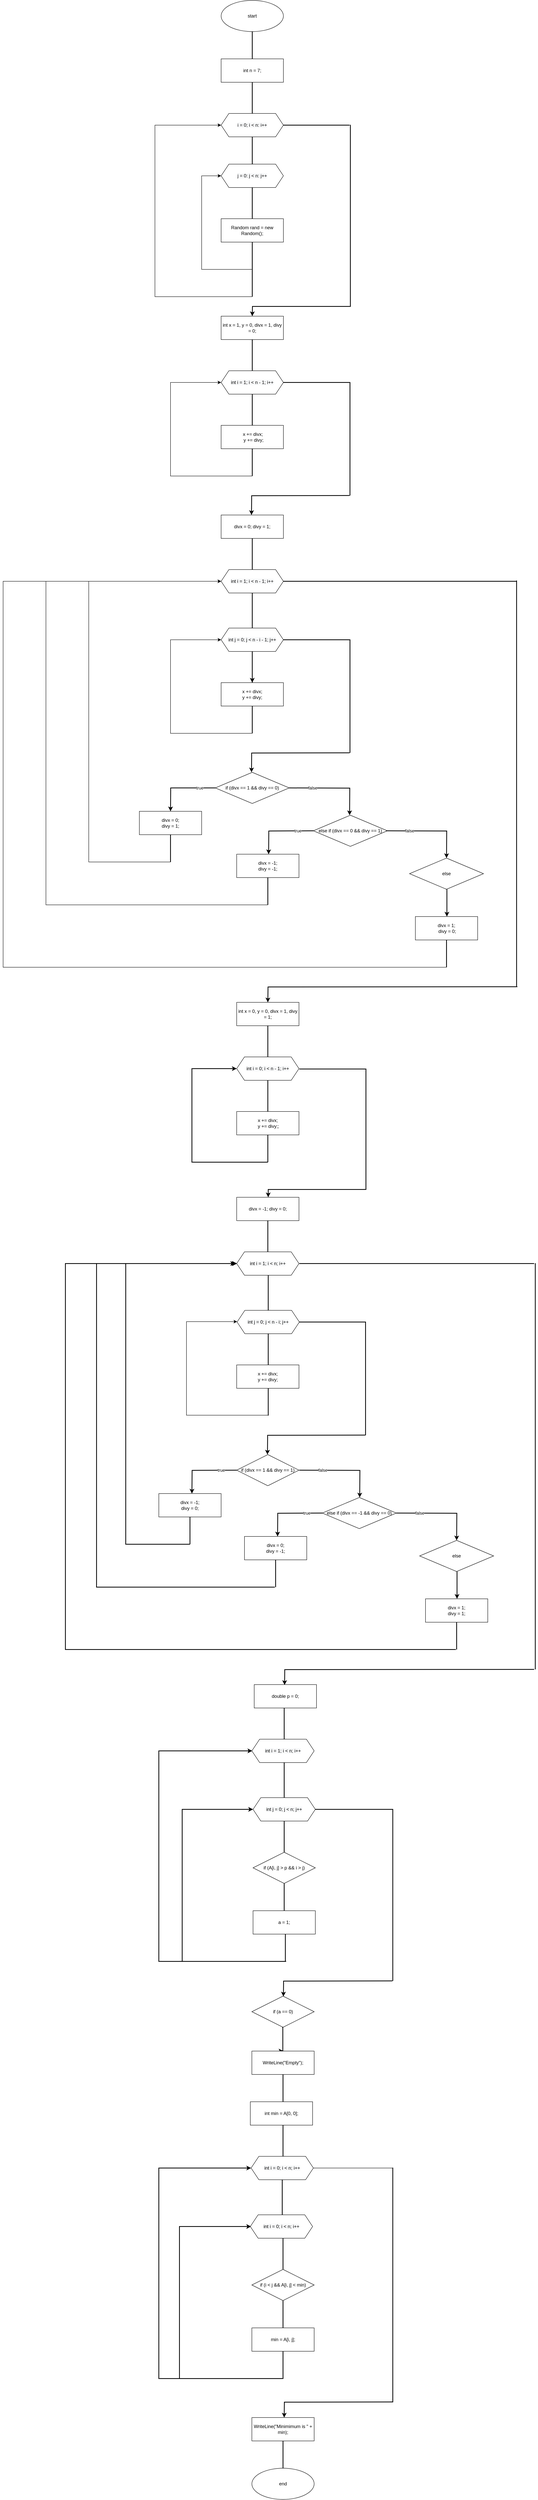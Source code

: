 <mxfile version="15.4.0" type="device"><diagram id="RG2q21aGSWU7U_AD3eBr" name="Page-1"><mxGraphModel dx="3565" dy="2015" grid="1" gridSize="10" guides="1" tooltips="1" connect="1" arrows="1" fold="1" page="1" pageScale="1" pageWidth="850" pageHeight="1100" math="0" shadow="0"><root><mxCell id="0"/><mxCell id="1" parent="0"/><mxCell id="XWil8Eeyhzgi2lMHAe_7-1" value="start" style="ellipse;whiteSpace=wrap;html=1;" vertex="1" parent="1"><mxGeometry x="320" y="40" width="160" height="80" as="geometry"/></mxCell><mxCell id="XWil8Eeyhzgi2lMHAe_7-11" value="" style="line;strokeWidth=2;direction=south;html=1;" vertex="1" parent="1"><mxGeometry x="395" y="120" width="10" height="70" as="geometry"/></mxCell><mxCell id="XWil8Eeyhzgi2lMHAe_7-12" value="" style="line;strokeWidth=2;direction=south;html=1;" vertex="1" parent="1"><mxGeometry x="395" y="250" width="10" height="80" as="geometry"/></mxCell><mxCell id="XWil8Eeyhzgi2lMHAe_7-14" value="int n = 7;" style="rounded=0;whiteSpace=wrap;html=1;" vertex="1" parent="1"><mxGeometry x="320" y="190" width="160" height="60" as="geometry"/></mxCell><mxCell id="XWil8Eeyhzgi2lMHAe_7-15" value="" style="line;strokeWidth=2;direction=south;html=1;" vertex="1" parent="1"><mxGeometry x="395" y="380" width="10" height="80" as="geometry"/></mxCell><mxCell id="XWil8Eeyhzgi2lMHAe_7-20" value="" style="line;strokeWidth=2;direction=south;html=1;" vertex="1" parent="1"><mxGeometry x="395" y="520" width="10" height="80" as="geometry"/></mxCell><mxCell id="XWil8Eeyhzgi2lMHAe_7-21" value="Random rand = new Random();" style="rounded=0;whiteSpace=wrap;html=1;" vertex="1" parent="1"><mxGeometry x="320" y="600" width="160" height="60" as="geometry"/></mxCell><mxCell id="XWil8Eeyhzgi2lMHAe_7-23" value="" style="line;strokeWidth=2;direction=south;html=1;" vertex="1" parent="1"><mxGeometry x="395" y="660" width="10" height="70" as="geometry"/></mxCell><mxCell id="XWil8Eeyhzgi2lMHAe_7-25" value="" style="edgeStyle=elbowEdgeStyle;elbow=horizontal;endArrow=classic;html=1;rounded=0;entryX=0;entryY=0.5;entryDx=0;entryDy=0;" edge="1" parent="1"><mxGeometry width="50" height="50" relative="1" as="geometry"><mxPoint x="400" y="730" as="sourcePoint"/><mxPoint x="320.0" y="490" as="targetPoint"/><Array as="points"><mxPoint x="270" y="710"/></Array></mxGeometry></mxCell><mxCell id="XWil8Eeyhzgi2lMHAe_7-26" value="" style="edgeStyle=elbowEdgeStyle;elbow=horizontal;endArrow=classic;html=1;rounded=0;" edge="1" parent="1"><mxGeometry width="50" height="50" relative="1" as="geometry"><mxPoint x="400" y="800" as="sourcePoint"/><mxPoint x="320.0" y="360" as="targetPoint"/><Array as="points"><mxPoint x="150" y="690"/></Array></mxGeometry></mxCell><mxCell id="XWil8Eeyhzgi2lMHAe_7-27" value="" style="line;strokeWidth=2;direction=south;html=1;" vertex="1" parent="1"><mxGeometry x="395" y="730" width="10" height="70" as="geometry"/></mxCell><mxCell id="XWil8Eeyhzgi2lMHAe_7-29" value="" style="line;strokeWidth=2;direction=west;html=1;" vertex="1" parent="1"><mxGeometry x="480" y="355" width="170" height="10" as="geometry"/></mxCell><mxCell id="XWil8Eeyhzgi2lMHAe_7-35" value="" style="line;strokeWidth=2;direction=south;html=1;" vertex="1" parent="1"><mxGeometry x="647" y="359" width="10" height="441" as="geometry"/></mxCell><mxCell id="XWil8Eeyhzgi2lMHAe_7-37" value="" style="endArrow=classic;html=1;rounded=0;edgeStyle=orthogonalEdgeStyle;exitX=1;exitY=0.5;exitDx=0;exitDy=0;exitPerimeter=0;strokeWidth=2;" edge="1" parent="1" source="XWil8Eeyhzgi2lMHAe_7-35"><mxGeometry width="50" height="50" relative="1" as="geometry"><mxPoint x="560" y="800" as="sourcePoint"/><mxPoint x="400" y="850" as="targetPoint"/></mxGeometry></mxCell><mxCell id="XWil8Eeyhzgi2lMHAe_7-38" value="int x = 1, y = 0, divx = 1, divy = 0;" style="rounded=0;whiteSpace=wrap;html=1;" vertex="1" parent="1"><mxGeometry x="320" y="850" width="160" height="60" as="geometry"/></mxCell><mxCell id="XWil8Eeyhzgi2lMHAe_7-39" value="" style="line;strokeWidth=2;direction=south;html=1;" vertex="1" parent="1"><mxGeometry x="395" y="910" width="10" height="80" as="geometry"/></mxCell><mxCell id="XWil8Eeyhzgi2lMHAe_7-41" value="" style="line;strokeWidth=2;direction=south;html=1;" vertex="1" parent="1"><mxGeometry x="395" y="1050" width="10" height="80" as="geometry"/></mxCell><mxCell id="XWil8Eeyhzgi2lMHAe_7-42" value="&lt;div&gt;&lt;span&gt;&amp;nbsp;x += divx;&lt;/span&gt;&lt;br&gt;&lt;/div&gt;&lt;div&gt;&amp;nbsp; y += divy;&lt;/div&gt;" style="rounded=0;whiteSpace=wrap;html=1;" vertex="1" parent="1"><mxGeometry x="320" y="1130" width="160" height="60" as="geometry"/></mxCell><mxCell id="XWil8Eeyhzgi2lMHAe_7-43" value="" style="edgeStyle=elbowEdgeStyle;elbow=horizontal;endArrow=classic;html=1;rounded=0;entryX=0;entryY=0.5;entryDx=0;entryDy=0;exitX=1;exitY=0.5;exitDx=0;exitDy=0;exitPerimeter=0;" edge="1" parent="1" source="XWil8Eeyhzgi2lMHAe_7-57"><mxGeometry width="50" height="50" relative="1" as="geometry"><mxPoint x="320" y="1160" as="sourcePoint"/><mxPoint x="320.0" y="1020" as="targetPoint"/><Array as="points"><mxPoint x="190" y="1140"/></Array></mxGeometry></mxCell><mxCell id="XWil8Eeyhzgi2lMHAe_7-46" value="" style="line;strokeWidth=2;direction=west;html=1;" vertex="1" parent="1"><mxGeometry x="480" y="1015" width="170" height="10" as="geometry"/></mxCell><mxCell id="XWil8Eeyhzgi2lMHAe_7-47" value="" style="line;strokeWidth=2;direction=south;html=1;" vertex="1" parent="1"><mxGeometry x="646" y="1019" width="10" height="291" as="geometry"/></mxCell><mxCell id="XWil8Eeyhzgi2lMHAe_7-48" value="" style="endArrow=classic;html=1;rounded=0;edgeStyle=orthogonalEdgeStyle;exitX=1;exitY=0.5;exitDx=0;exitDy=0;exitPerimeter=0;strokeWidth=2;" edge="1" parent="1"><mxGeometry width="50" height="50" relative="1" as="geometry"><mxPoint x="650" y="1310" as="sourcePoint"/><mxPoint x="398" y="1360" as="targetPoint"/></mxGeometry></mxCell><mxCell id="XWil8Eeyhzgi2lMHAe_7-49" value="divx = 0; divy = 1;" style="rounded=0;whiteSpace=wrap;html=1;" vertex="1" parent="1"><mxGeometry x="320" y="1360" width="160" height="60" as="geometry"/></mxCell><mxCell id="XWil8Eeyhzgi2lMHAe_7-50" value="" style="line;strokeWidth=2;direction=south;html=1;" vertex="1" parent="1"><mxGeometry x="395" y="1420" width="10" height="80" as="geometry"/></mxCell><mxCell id="XWil8Eeyhzgi2lMHAe_7-52" value="" style="line;strokeWidth=2;direction=south;html=1;" vertex="1" parent="1"><mxGeometry x="395" y="1560" width="10" height="90" as="geometry"/></mxCell><mxCell id="XWil8Eeyhzgi2lMHAe_7-236" value="" style="edgeStyle=orthogonalEdgeStyle;rounded=0;orthogonalLoop=1;jettySize=auto;html=1;strokeWidth=2;" edge="1" parent="1" source="XWil8Eeyhzgi2lMHAe_7-55" target="XWil8Eeyhzgi2lMHAe_7-56"><mxGeometry relative="1" as="geometry"/></mxCell><mxCell id="XWil8Eeyhzgi2lMHAe_7-55" value="" style="line;strokeWidth=2;direction=south;html=1;" vertex="1" parent="1"><mxGeometry x="395" y="1710" width="10" height="80" as="geometry"/></mxCell><mxCell id="XWil8Eeyhzgi2lMHAe_7-56" value="&lt;div&gt;x += divx;&lt;/div&gt;&lt;div&gt;y += divy;&lt;/div&gt;" style="rounded=0;whiteSpace=wrap;html=1;" vertex="1" parent="1"><mxGeometry x="320" y="1790" width="160" height="60" as="geometry"/></mxCell><mxCell id="XWil8Eeyhzgi2lMHAe_7-57" value="" style="line;strokeWidth=2;direction=south;html=1;" vertex="1" parent="1"><mxGeometry x="395" y="1190" width="10" height="70" as="geometry"/></mxCell><mxCell id="XWil8Eeyhzgi2lMHAe_7-58" value="" style="line;strokeWidth=2;direction=south;html=1;" vertex="1" parent="1"><mxGeometry x="395" y="1850" width="10" height="70" as="geometry"/></mxCell><mxCell id="XWil8Eeyhzgi2lMHAe_7-59" value="" style="edgeStyle=elbowEdgeStyle;elbow=horizontal;endArrow=classic;html=1;rounded=0;entryX=0;entryY=0.5;entryDx=0;entryDy=0;exitX=1;exitY=0.5;exitDx=0;exitDy=0;exitPerimeter=0;" edge="1" parent="1"><mxGeometry width="50" height="50" relative="1" as="geometry"><mxPoint x="400.0" y="1920" as="sourcePoint"/><mxPoint x="320.0" y="1680" as="targetPoint"/><Array as="points"><mxPoint x="190" y="1800"/></Array></mxGeometry></mxCell><mxCell id="XWil8Eeyhzgi2lMHAe_7-60" value="" style="line;strokeWidth=2;direction=west;html=1;" vertex="1" parent="1"><mxGeometry x="480" y="1675" width="170" height="10" as="geometry"/></mxCell><mxCell id="XWil8Eeyhzgi2lMHAe_7-61" value="" style="line;strokeWidth=2;direction=south;html=1;" vertex="1" parent="1"><mxGeometry x="646" y="1679" width="10" height="291" as="geometry"/></mxCell><mxCell id="XWil8Eeyhzgi2lMHAe_7-62" value="" style="endArrow=classic;html=1;rounded=0;edgeStyle=orthogonalEdgeStyle;exitX=1;exitY=0.5;exitDx=0;exitDy=0;exitPerimeter=0;strokeWidth=2;" edge="1" parent="1"><mxGeometry width="50" height="50" relative="1" as="geometry"><mxPoint x="650" y="1970" as="sourcePoint"/><mxPoint x="398" y="2020" as="targetPoint"/></mxGeometry></mxCell><mxCell id="XWil8Eeyhzgi2lMHAe_7-63" value="if (divx == 1 &amp;amp;&amp;amp; divy == 0)" style="rhombus;whiteSpace=wrap;html=1;" vertex="1" parent="1"><mxGeometry x="305" y="2020" width="190" height="80" as="geometry"/></mxCell><mxCell id="XWil8Eeyhzgi2lMHAe_7-64" value="" style="endArrow=classic;html=1;rounded=0;strokeWidth=2;edgeStyle=orthogonalEdgeStyle;exitX=0;exitY=0.5;exitDx=0;exitDy=0;" edge="1" parent="1" source="XWil8Eeyhzgi2lMHAe_7-63"><mxGeometry width="50" height="50" relative="1" as="geometry"><mxPoint x="180" y="2070" as="sourcePoint"/><mxPoint x="190" y="2120" as="targetPoint"/></mxGeometry></mxCell><mxCell id="XWil8Eeyhzgi2lMHAe_7-67" value="true" style="edgeLabel;html=1;align=center;verticalAlign=middle;resizable=0;points=[];" vertex="1" connectable="0" parent="XWil8Eeyhzgi2lMHAe_7-64"><mxGeometry x="-0.54" relative="1" as="geometry"><mxPoint as="offset"/></mxGeometry></mxCell><mxCell id="XWil8Eeyhzgi2lMHAe_7-65" value="" style="endArrow=classic;html=1;rounded=0;strokeWidth=2;edgeStyle=orthogonalEdgeStyle;exitX=0;exitY=0.5;exitDx=0;exitDy=0;" edge="1" parent="1"><mxGeometry width="50" height="50" relative="1" as="geometry"><mxPoint x="495.0" y="2060" as="sourcePoint"/><mxPoint x="650" y="2130" as="targetPoint"/></mxGeometry></mxCell><mxCell id="XWil8Eeyhzgi2lMHAe_7-68" value="false" style="edgeLabel;html=1;align=center;verticalAlign=middle;resizable=0;points=[];" vertex="1" connectable="0" parent="XWil8Eeyhzgi2lMHAe_7-65"><mxGeometry x="-0.469" relative="1" as="geometry"><mxPoint as="offset"/></mxGeometry></mxCell><mxCell id="XWil8Eeyhzgi2lMHAe_7-66" value="&lt;div&gt;divx = 0;&lt;/div&gt;&lt;div&gt;divy = 1;&lt;/div&gt;" style="rounded=0;whiteSpace=wrap;html=1;" vertex="1" parent="1"><mxGeometry x="110" y="2120" width="160" height="60" as="geometry"/></mxCell><mxCell id="XWil8Eeyhzgi2lMHAe_7-69" value="else if (divx == 0 &amp;amp;&amp;amp; divy == 1)" style="rhombus;whiteSpace=wrap;html=1;" vertex="1" parent="1"><mxGeometry x="557" y="2130" width="190" height="80" as="geometry"/></mxCell><mxCell id="XWil8Eeyhzgi2lMHAe_7-70" value="" style="endArrow=classic;html=1;rounded=0;strokeWidth=2;edgeStyle=orthogonalEdgeStyle;exitX=0;exitY=0.5;exitDx=0;exitDy=0;" edge="1" parent="1"><mxGeometry width="50" height="50" relative="1" as="geometry"><mxPoint x="557.0" y="2170" as="sourcePoint"/><mxPoint x="442.0" y="2230" as="targetPoint"/></mxGeometry></mxCell><mxCell id="XWil8Eeyhzgi2lMHAe_7-71" value="true" style="edgeLabel;html=1;align=center;verticalAlign=middle;resizable=0;points=[];" vertex="1" connectable="0" parent="XWil8Eeyhzgi2lMHAe_7-70"><mxGeometry x="-0.54" relative="1" as="geometry"><mxPoint as="offset"/></mxGeometry></mxCell><mxCell id="XWil8Eeyhzgi2lMHAe_7-72" value="&lt;div&gt;divx = -1;&lt;/div&gt;&lt;div&gt;divy = -1;&lt;/div&gt;" style="rounded=0;whiteSpace=wrap;html=1;" vertex="1" parent="1"><mxGeometry x="360" y="2230" width="160" height="60" as="geometry"/></mxCell><mxCell id="XWil8Eeyhzgi2lMHAe_7-73" value="" style="endArrow=classic;html=1;rounded=0;strokeWidth=2;edgeStyle=orthogonalEdgeStyle;exitX=0;exitY=0.5;exitDx=0;exitDy=0;" edge="1" parent="1"><mxGeometry width="50" height="50" relative="1" as="geometry"><mxPoint x="744.0" y="2170" as="sourcePoint"/><mxPoint x="899" y="2240" as="targetPoint"/></mxGeometry></mxCell><mxCell id="XWil8Eeyhzgi2lMHAe_7-74" value="false" style="edgeLabel;html=1;align=center;verticalAlign=middle;resizable=0;points=[];" vertex="1" connectable="0" parent="XWil8Eeyhzgi2lMHAe_7-73"><mxGeometry x="-0.469" relative="1" as="geometry"><mxPoint as="offset"/></mxGeometry></mxCell><mxCell id="XWil8Eeyhzgi2lMHAe_7-75" value="else" style="rhombus;whiteSpace=wrap;html=1;" vertex="1" parent="1"><mxGeometry x="804" y="2240" width="190" height="80" as="geometry"/></mxCell><mxCell id="XWil8Eeyhzgi2lMHAe_7-79" value="" style="endArrow=classic;html=1;rounded=0;strokeWidth=2;edgeStyle=orthogonalEdgeStyle;" edge="1" parent="1"><mxGeometry width="50" height="50" relative="1" as="geometry"><mxPoint x="900" y="2320" as="sourcePoint"/><mxPoint x="900" y="2390" as="targetPoint"/></mxGeometry></mxCell><mxCell id="XWil8Eeyhzgi2lMHAe_7-82" value="&lt;div&gt;divx = 1;&lt;/div&gt;&lt;div&gt;&amp;nbsp;divy = 0;&lt;/div&gt;" style="rounded=0;whiteSpace=wrap;html=1;" vertex="1" parent="1"><mxGeometry x="819" y="2390" width="160" height="60" as="geometry"/></mxCell><mxCell id="XWil8Eeyhzgi2lMHAe_7-84" value="" style="line;strokeWidth=2;direction=south;html=1;" vertex="1" parent="1"><mxGeometry x="894" y="2450" width="10" height="70" as="geometry"/></mxCell><mxCell id="XWil8Eeyhzgi2lMHAe_7-85" value="" style="line;strokeWidth=2;direction=south;html=1;" vertex="1" parent="1"><mxGeometry x="435" y="2290" width="10" height="70" as="geometry"/></mxCell><mxCell id="XWil8Eeyhzgi2lMHAe_7-86" value="" style="line;strokeWidth=2;direction=south;html=1;" vertex="1" parent="1"><mxGeometry x="185" y="2180" width="10" height="70" as="geometry"/></mxCell><mxCell id="XWil8Eeyhzgi2lMHAe_7-87" value="" style="edgeStyle=elbowEdgeStyle;elbow=horizontal;endArrow=classic;html=1;rounded=0;entryX=0;entryY=0.5;entryDx=0;entryDy=0;exitX=1;exitY=0.5;exitDx=0;exitDy=0;exitPerimeter=0;" edge="1" parent="1"><mxGeometry width="50" height="50" relative="1" as="geometry"><mxPoint x="190.0" y="2250" as="sourcePoint"/><mxPoint x="320.0" y="1530.0" as="targetPoint"/><Array as="points"><mxPoint x="-20" y="2130"/></Array></mxGeometry></mxCell><mxCell id="XWil8Eeyhzgi2lMHAe_7-88" value="" style="edgeStyle=elbowEdgeStyle;elbow=horizontal;endArrow=classic;html=1;rounded=0;exitX=1;exitY=0.5;exitDx=0;exitDy=0;exitPerimeter=0;" edge="1" parent="1"><mxGeometry width="50" height="50" relative="1" as="geometry"><mxPoint x="440" y="2360" as="sourcePoint"/><mxPoint x="320" y="1530" as="targetPoint"/><Array as="points"><mxPoint x="-130" y="2070"/></Array></mxGeometry></mxCell><mxCell id="XWil8Eeyhzgi2lMHAe_7-89" value="" style="edgeStyle=elbowEdgeStyle;elbow=horizontal;endArrow=classic;html=1;rounded=0;exitX=1;exitY=0.5;exitDx=0;exitDy=0;exitPerimeter=0;entryX=0;entryY=0.5;entryDx=0;entryDy=0;" edge="1" parent="1"><mxGeometry width="50" height="50" relative="1" as="geometry"><mxPoint x="899" y="2520" as="sourcePoint"/><mxPoint x="320.0" y="1530.0" as="targetPoint"/><Array as="points"><mxPoint x="-240" y="2130"/></Array></mxGeometry></mxCell><mxCell id="XWil8Eeyhzgi2lMHAe_7-90" value="" style="line;strokeWidth=2;direction=west;html=1;" vertex="1" parent="1"><mxGeometry x="477" y="1525" width="603" height="10" as="geometry"/></mxCell><mxCell id="XWil8Eeyhzgi2lMHAe_7-91" value="" style="line;strokeWidth=2;direction=south;html=1;" vertex="1" parent="1"><mxGeometry x="1074" y="1528" width="10" height="1042" as="geometry"/></mxCell><mxCell id="XWil8Eeyhzgi2lMHAe_7-92" value="" style="endArrow=classic;html=1;rounded=0;edgeStyle=orthogonalEdgeStyle;exitX=1;exitY=0.5;exitDx=0;exitDy=0;exitPerimeter=0;strokeWidth=2;" edge="1" parent="1"><mxGeometry width="50" height="50" relative="1" as="geometry"><mxPoint x="1081" y="2570" as="sourcePoint"/><mxPoint x="440" y="2610" as="targetPoint"/></mxGeometry></mxCell><mxCell id="XWil8Eeyhzgi2lMHAe_7-93" value="int x = 0, y = 0, divx = 1, divy = 1;" style="rounded=0;whiteSpace=wrap;html=1;" vertex="1" parent="1"><mxGeometry x="360" y="2610" width="160" height="60" as="geometry"/></mxCell><mxCell id="XWil8Eeyhzgi2lMHAe_7-130" value="" style="line;strokeWidth=2;direction=south;html=1;" vertex="1" parent="1"><mxGeometry x="435" y="2670" width="10" height="80" as="geometry"/></mxCell><mxCell id="XWil8Eeyhzgi2lMHAe_7-132" value="" style="line;strokeWidth=2;direction=south;html=1;" vertex="1" parent="1"><mxGeometry x="435" y="2810" width="10" height="80" as="geometry"/></mxCell><mxCell id="XWil8Eeyhzgi2lMHAe_7-133" value="&lt;div&gt;x += divx;&lt;/div&gt;&lt;span&gt;&amp;nbsp;y += divy;&lt;/span&gt;;" style="rounded=0;whiteSpace=wrap;html=1;" vertex="1" parent="1"><mxGeometry x="360" y="2890" width="160" height="60" as="geometry"/></mxCell><mxCell id="XWil8Eeyhzgi2lMHAe_7-134" value="" style="line;strokeWidth=2;direction=south;html=1;" vertex="1" parent="1"><mxGeometry x="435" y="2950" width="10" height="70" as="geometry"/></mxCell><mxCell id="XWil8Eeyhzgi2lMHAe_7-136" value="" style="edgeStyle=elbowEdgeStyle;elbow=horizontal;endArrow=classic;html=1;rounded=0;strokeWidth=2;entryX=0;entryY=0.5;entryDx=0;entryDy=0;" edge="1" parent="1"><mxGeometry width="50" height="50" relative="1" as="geometry"><mxPoint x="440" y="3020" as="sourcePoint"/><mxPoint x="360.0" y="2780" as="targetPoint"/><Array as="points"><mxPoint x="245" y="2910"/></Array></mxGeometry></mxCell><mxCell id="XWil8Eeyhzgi2lMHAe_7-138" value="" style="line;strokeWidth=2;direction=west;html=1;" vertex="1" parent="1"><mxGeometry x="521" y="2776" width="170" height="10" as="geometry"/></mxCell><mxCell id="XWil8Eeyhzgi2lMHAe_7-139" value="" style="line;strokeWidth=2;direction=south;html=1;" vertex="1" parent="1"><mxGeometry x="687" y="2780" width="10" height="291" as="geometry"/></mxCell><mxCell id="XWil8Eeyhzgi2lMHAe_7-140" value="" style="edgeStyle=elbowEdgeStyle;elbow=vertical;endArrow=classic;html=1;rounded=0;strokeWidth=2;" edge="1" parent="1"><mxGeometry width="50" height="50" relative="1" as="geometry"><mxPoint x="692" y="3070" as="sourcePoint"/><mxPoint x="441" y="3110" as="targetPoint"/></mxGeometry></mxCell><mxCell id="XWil8Eeyhzgi2lMHAe_7-141" value="divx = -1; divy = 0;&lt;div&gt;&lt;/div&gt;" style="rounded=0;whiteSpace=wrap;html=1;" vertex="1" parent="1"><mxGeometry x="360" y="3110" width="160" height="60" as="geometry"/></mxCell><mxCell id="XWil8Eeyhzgi2lMHAe_7-142" value="" style="line;strokeWidth=2;direction=south;html=1;" vertex="1" parent="1"><mxGeometry x="435" y="3170" width="10" height="80" as="geometry"/></mxCell><mxCell id="XWil8Eeyhzgi2lMHAe_7-144" value="" style="line;strokeWidth=2;direction=south;html=1;" vertex="1" parent="1"><mxGeometry x="436" y="3310" width="10" height="90" as="geometry"/></mxCell><mxCell id="XWil8Eeyhzgi2lMHAe_7-147" value="" style="line;strokeWidth=2;direction=south;html=1;" vertex="1" parent="1"><mxGeometry x="436" y="3460" width="10" height="80" as="geometry"/></mxCell><mxCell id="XWil8Eeyhzgi2lMHAe_7-148" value="&lt;div&gt;x += divx;&lt;/div&gt;&lt;div&gt;y += divy;&lt;/div&gt;&lt;div&gt;&lt;/div&gt;" style="rounded=0;whiteSpace=wrap;html=1;" vertex="1" parent="1"><mxGeometry x="360" y="3540" width="160" height="60" as="geometry"/></mxCell><mxCell id="XWil8Eeyhzgi2lMHAe_7-149" value="" style="line;strokeWidth=2;direction=south;html=1;" vertex="1" parent="1"><mxGeometry x="436" y="3600" width="10" height="70" as="geometry"/></mxCell><mxCell id="XWil8Eeyhzgi2lMHAe_7-150" value="" style="edgeStyle=elbowEdgeStyle;elbow=horizontal;endArrow=classic;html=1;rounded=0;entryX=0;entryY=0.5;entryDx=0;entryDy=0;exitX=1;exitY=0.5;exitDx=0;exitDy=0;exitPerimeter=0;" edge="1" parent="1"><mxGeometry width="50" height="50" relative="1" as="geometry"><mxPoint x="441.0" y="3669.0" as="sourcePoint"/><mxPoint x="361.0" y="3429.0" as="targetPoint"/><Array as="points"><mxPoint x="231" y="3549"/></Array></mxGeometry></mxCell><mxCell id="XWil8Eeyhzgi2lMHAe_7-151" value="" style="line;strokeWidth=2;direction=west;html=1;" vertex="1" parent="1"><mxGeometry x="520" y="3425" width="170" height="10" as="geometry"/></mxCell><mxCell id="XWil8Eeyhzgi2lMHAe_7-152" value="" style="line;strokeWidth=2;direction=south;html=1;" vertex="1" parent="1"><mxGeometry x="686" y="3429" width="10" height="291" as="geometry"/></mxCell><mxCell id="XWil8Eeyhzgi2lMHAe_7-153" value="" style="endArrow=classic;html=1;rounded=0;edgeStyle=orthogonalEdgeStyle;exitX=1;exitY=0.5;exitDx=0;exitDy=0;exitPerimeter=0;strokeWidth=2;" edge="1" parent="1"><mxGeometry width="50" height="50" relative="1" as="geometry"><mxPoint x="691.0" y="3720.0" as="sourcePoint"/><mxPoint x="439" y="3770.0" as="targetPoint"/></mxGeometry></mxCell><mxCell id="XWil8Eeyhzgi2lMHAe_7-154" value="if (divx == 1 &amp;amp;&amp;amp; divy == 1)" style="rhombus;whiteSpace=wrap;html=1;" vertex="1" parent="1"><mxGeometry x="360" y="3770" width="160" height="80" as="geometry"/></mxCell><mxCell id="XWil8Eeyhzgi2lMHAe_7-155" value="" style="endArrow=classic;html=1;rounded=0;strokeWidth=2;edgeStyle=orthogonalEdgeStyle;exitX=0;exitY=0.5;exitDx=0;exitDy=0;" edge="1" parent="1"><mxGeometry width="50" height="50" relative="1" as="geometry"><mxPoint x="360.0" y="3810.0" as="sourcePoint"/><mxPoint x="245" y="3870.0" as="targetPoint"/></mxGeometry></mxCell><mxCell id="XWil8Eeyhzgi2lMHAe_7-156" value="true" style="edgeLabel;html=1;align=center;verticalAlign=middle;resizable=0;points=[];" vertex="1" connectable="0" parent="XWil8Eeyhzgi2lMHAe_7-155"><mxGeometry x="-0.54" relative="1" as="geometry"><mxPoint as="offset"/></mxGeometry></mxCell><mxCell id="XWil8Eeyhzgi2lMHAe_7-157" value="&lt;div&gt;divx = -1;&lt;/div&gt;&lt;div&gt;&lt;span&gt;divy = 0;&lt;/span&gt;&lt;/div&gt;" style="rounded=0;whiteSpace=wrap;html=1;" vertex="1" parent="1"><mxGeometry x="160" y="3870" width="160" height="60" as="geometry"/></mxCell><mxCell id="XWil8Eeyhzgi2lMHAe_7-158" value="" style="endArrow=classic;html=1;rounded=0;strokeWidth=2;edgeStyle=orthogonalEdgeStyle;exitX=0;exitY=0.5;exitDx=0;exitDy=0;" edge="1" parent="1"><mxGeometry width="50" height="50" relative="1" as="geometry"><mxPoint x="521.0" y="3810.0" as="sourcePoint"/><mxPoint x="676.0" y="3880.0" as="targetPoint"/></mxGeometry></mxCell><mxCell id="XWil8Eeyhzgi2lMHAe_7-159" value="false" style="edgeLabel;html=1;align=center;verticalAlign=middle;resizable=0;points=[];" vertex="1" connectable="0" parent="XWil8Eeyhzgi2lMHAe_7-158"><mxGeometry x="-0.469" relative="1" as="geometry"><mxPoint as="offset"/></mxGeometry></mxCell><mxCell id="XWil8Eeyhzgi2lMHAe_7-162" value="else if (divx == -1 &amp;amp;&amp;amp; divy == 0)" style="rhombus;whiteSpace=wrap;html=1;" vertex="1" parent="1"><mxGeometry x="580" y="3880" width="190" height="80" as="geometry"/></mxCell><mxCell id="XWil8Eeyhzgi2lMHAe_7-164" value="" style="endArrow=classic;html=1;rounded=0;strokeWidth=2;edgeStyle=orthogonalEdgeStyle;exitX=0;exitY=0.5;exitDx=0;exitDy=0;" edge="1" parent="1"><mxGeometry width="50" height="50" relative="1" as="geometry"><mxPoint x="580.0" y="3920" as="sourcePoint"/><mxPoint x="465" y="3980" as="targetPoint"/></mxGeometry></mxCell><mxCell id="XWil8Eeyhzgi2lMHAe_7-165" value="true" style="edgeLabel;html=1;align=center;verticalAlign=middle;resizable=0;points=[];" vertex="1" connectable="0" parent="XWil8Eeyhzgi2lMHAe_7-164"><mxGeometry x="-0.54" relative="1" as="geometry"><mxPoint as="offset"/></mxGeometry></mxCell><mxCell id="XWil8Eeyhzgi2lMHAe_7-166" value="" style="endArrow=classic;html=1;rounded=0;strokeWidth=2;edgeStyle=orthogonalEdgeStyle;exitX=0;exitY=0.5;exitDx=0;exitDy=0;" edge="1" parent="1"><mxGeometry width="50" height="50" relative="1" as="geometry"><mxPoint x="770.0" y="3920" as="sourcePoint"/><mxPoint x="925.0" y="3990" as="targetPoint"/></mxGeometry></mxCell><mxCell id="XWil8Eeyhzgi2lMHAe_7-167" value="false" style="edgeLabel;html=1;align=center;verticalAlign=middle;resizable=0;points=[];" vertex="1" connectable="0" parent="XWil8Eeyhzgi2lMHAe_7-166"><mxGeometry x="-0.469" relative="1" as="geometry"><mxPoint as="offset"/></mxGeometry></mxCell><mxCell id="XWil8Eeyhzgi2lMHAe_7-168" value="&lt;div&gt;divx = 0;&lt;/div&gt;&lt;div&gt;divy = -1;&lt;/div&gt;" style="rounded=0;whiteSpace=wrap;html=1;" vertex="1" parent="1"><mxGeometry x="380" y="3980" width="160" height="60" as="geometry"/></mxCell><mxCell id="XWil8Eeyhzgi2lMHAe_7-169" value="else" style="rhombus;whiteSpace=wrap;html=1;" vertex="1" parent="1"><mxGeometry x="830" y="3990" width="190" height="80" as="geometry"/></mxCell><mxCell id="XWil8Eeyhzgi2lMHAe_7-173" value="" style="endArrow=classic;html=1;rounded=0;strokeWidth=2;edgeStyle=orthogonalEdgeStyle;" edge="1" parent="1"><mxGeometry width="50" height="50" relative="1" as="geometry"><mxPoint x="926.0" y="4070.0" as="sourcePoint"/><mxPoint x="926.0" y="4140" as="targetPoint"/><Array as="points"><mxPoint x="926" y="4130"/><mxPoint x="926" y="4130"/></Array></mxGeometry></mxCell><mxCell id="XWil8Eeyhzgi2lMHAe_7-174" value="&lt;div&gt;divx = 1;&lt;/div&gt;&lt;div&gt;&lt;span&gt;divy = 1;&lt;/span&gt;&lt;/div&gt;" style="rounded=0;whiteSpace=wrap;html=1;" vertex="1" parent="1"><mxGeometry x="845" y="4140" width="160" height="60" as="geometry"/></mxCell><mxCell id="XWil8Eeyhzgi2lMHAe_7-175" value="" style="line;strokeWidth=2;direction=south;html=1;" vertex="1" parent="1"><mxGeometry x="235" y="3930" width="10" height="70" as="geometry"/></mxCell><mxCell id="XWil8Eeyhzgi2lMHAe_7-176" value="" style="edgeStyle=elbowEdgeStyle;elbow=horizontal;endArrow=classic;html=1;rounded=0;strokeWidth=2;entryX=0;entryY=0.5;entryDx=0;entryDy=0;" edge="1" parent="1"><mxGeometry width="50" height="50" relative="1" as="geometry"><mxPoint x="240" y="4000" as="sourcePoint"/><mxPoint x="356" y="3280" as="targetPoint"/><Array as="points"><mxPoint x="75" y="3670"/></Array></mxGeometry></mxCell><mxCell id="XWil8Eeyhzgi2lMHAe_7-177" value="" style="line;strokeWidth=2;direction=south;html=1;" vertex="1" parent="1"><mxGeometry x="455" y="4040" width="10" height="70" as="geometry"/></mxCell><mxCell id="XWil8Eeyhzgi2lMHAe_7-178" value="" style="line;strokeWidth=2;direction=south;html=1;" vertex="1" parent="1"><mxGeometry x="920" y="4200" width="10" height="70" as="geometry"/></mxCell><mxCell id="XWil8Eeyhzgi2lMHAe_7-179" value="" style="edgeStyle=elbowEdgeStyle;elbow=horizontal;endArrow=classic;html=1;rounded=0;strokeWidth=2;" edge="1" parent="1"><mxGeometry width="50" height="50" relative="1" as="geometry"><mxPoint x="458" y="4110" as="sourcePoint"/><mxPoint x="360" y="3280" as="targetPoint"/><Array as="points"><mxPoint y="3770"/></Array></mxGeometry></mxCell><mxCell id="XWil8Eeyhzgi2lMHAe_7-180" value="" style="edgeStyle=elbowEdgeStyle;elbow=horizontal;endArrow=classic;html=1;rounded=0;strokeWidth=2;entryX=0;entryY=0.5;entryDx=0;entryDy=0;" edge="1" parent="1"><mxGeometry width="50" height="50" relative="1" as="geometry"><mxPoint x="923" y="4270" as="sourcePoint"/><mxPoint x="361" y="3280" as="targetPoint"/><Array as="points"><mxPoint x="-80" y="3880"/></Array></mxGeometry></mxCell><mxCell id="XWil8Eeyhzgi2lMHAe_7-181" value="" style="line;strokeWidth=2;direction=west;html=1;" vertex="1" parent="1"><mxGeometry x="521" y="3275" width="603" height="10" as="geometry"/></mxCell><mxCell id="XWil8Eeyhzgi2lMHAe_7-182" value="" style="line;strokeWidth=2;direction=south;html=1;" vertex="1" parent="1"><mxGeometry x="1122" y="3279" width="10" height="1042" as="geometry"/></mxCell><mxCell id="XWil8Eeyhzgi2lMHAe_7-183" value="" style="endArrow=classic;html=1;rounded=0;edgeStyle=orthogonalEdgeStyle;exitX=1;exitY=0.5;exitDx=0;exitDy=0;exitPerimeter=0;strokeWidth=2;" edge="1" parent="1"><mxGeometry width="50" height="50" relative="1" as="geometry"><mxPoint x="1124" y="4321" as="sourcePoint"/><mxPoint x="483" y="4361" as="targetPoint"/></mxGeometry></mxCell><mxCell id="XWil8Eeyhzgi2lMHAe_7-184" value="&lt;div&gt;double p = 0;&lt;br&gt;&lt;/div&gt;&lt;div&gt;&lt;/div&gt;" style="rounded=0;whiteSpace=wrap;html=1;" vertex="1" parent="1"><mxGeometry x="405" y="4360" width="160" height="60" as="geometry"/></mxCell><mxCell id="XWil8Eeyhzgi2lMHAe_7-185" value="" style="line;strokeWidth=2;direction=south;html=1;" vertex="1" parent="1"><mxGeometry x="477" y="4420" width="10" height="80" as="geometry"/></mxCell><mxCell id="XWil8Eeyhzgi2lMHAe_7-188" value="" style="line;strokeWidth=2;direction=south;html=1;" vertex="1" parent="1"><mxGeometry x="477" y="4560" width="10" height="90" as="geometry"/></mxCell><mxCell id="XWil8Eeyhzgi2lMHAe_7-190" value="" style="line;strokeWidth=2;direction=south;html=1;" vertex="1" parent="1"><mxGeometry x="477" y="4710" width="10" height="80" as="geometry"/></mxCell><mxCell id="XWil8Eeyhzgi2lMHAe_7-191" value="if (A[i, j] &amp;gt; p &amp;amp;&amp;amp; i &amp;gt; j)" style="rhombus;whiteSpace=wrap;html=1;" vertex="1" parent="1"><mxGeometry x="402" y="4790" width="160" height="80" as="geometry"/></mxCell><mxCell id="XWil8Eeyhzgi2lMHAe_7-192" value="" style="line;strokeWidth=2;direction=south;html=1;" vertex="1" parent="1"><mxGeometry x="477" y="4870" width="10" height="70" as="geometry"/></mxCell><mxCell id="XWil8Eeyhzgi2lMHAe_7-193" value="&lt;div&gt;a = 1;&lt;br&gt;&lt;/div&gt;&lt;div&gt;&lt;/div&gt;" style="rounded=0;whiteSpace=wrap;html=1;" vertex="1" parent="1"><mxGeometry x="402" y="4940" width="160" height="60" as="geometry"/></mxCell><mxCell id="XWil8Eeyhzgi2lMHAe_7-194" value="" style="line;strokeWidth=2;direction=south;html=1;" vertex="1" parent="1"><mxGeometry x="480" y="5000" width="10" height="70" as="geometry"/></mxCell><mxCell id="XWil8Eeyhzgi2lMHAe_7-195" value="" style="edgeStyle=elbowEdgeStyle;elbow=horizontal;endArrow=classic;html=1;rounded=0;strokeWidth=2;" edge="1" parent="1"><mxGeometry width="50" height="50" relative="1" as="geometry"><mxPoint x="487" y="5070" as="sourcePoint"/><mxPoint x="400" y="4530" as="targetPoint"/><Array as="points"><mxPoint x="160" y="4840"/><mxPoint x="280" y="4940"/></Array></mxGeometry></mxCell><mxCell id="XWil8Eeyhzgi2lMHAe_7-196" value="" style="edgeStyle=elbowEdgeStyle;elbow=horizontal;endArrow=classic;html=1;rounded=0;strokeWidth=2;" edge="1" parent="1"><mxGeometry width="50" height="50" relative="1" as="geometry"><mxPoint x="487" y="5070" as="sourcePoint"/><mxPoint x="402" y="4680" as="targetPoint"/><Array as="points"><mxPoint x="220" y="4950"/></Array></mxGeometry></mxCell><mxCell id="XWil8Eeyhzgi2lMHAe_7-198" value="" style="line;strokeWidth=2;html=1;" vertex="1" parent="1"><mxGeometry x="562" y="4675" width="198" height="10" as="geometry"/></mxCell><mxCell id="XWil8Eeyhzgi2lMHAe_7-199" value="" style="line;strokeWidth=2;direction=south;html=1;" vertex="1" parent="1"><mxGeometry x="756" y="4679" width="10" height="441" as="geometry"/></mxCell><mxCell id="XWil8Eeyhzgi2lMHAe_7-201" value="" style="endArrow=classic;html=1;rounded=0;strokeWidth=2;edgeStyle=orthogonalEdgeStyle;" edge="1" parent="1"><mxGeometry width="50" height="50" relative="1" as="geometry"><mxPoint x="760" y="5120" as="sourcePoint"/><mxPoint x="480" y="5160" as="targetPoint"/></mxGeometry></mxCell><mxCell id="XWil8Eeyhzgi2lMHAe_7-202" value="if (a == 0)" style="rhombus;whiteSpace=wrap;html=1;" vertex="1" parent="1"><mxGeometry x="399" y="5159" width="160" height="80" as="geometry"/></mxCell><mxCell id="XWil8Eeyhzgi2lMHAe_7-203" value="" style="edgeStyle=elbowEdgeStyle;elbow=horizontal;endArrow=classic;html=1;rounded=0;strokeWidth=2;" edge="1" parent="1"><mxGeometry width="50" height="50" relative="1" as="geometry"><mxPoint x="477" y="5239" as="sourcePoint"/><mxPoint x="480" y="5300" as="targetPoint"/></mxGeometry></mxCell><mxCell id="XWil8Eeyhzgi2lMHAe_7-204" value="&lt;div&gt;WriteLine(&quot;Empty&quot;);&lt;br&gt;&lt;/div&gt;&lt;div&gt;&lt;/div&gt;" style="rounded=0;whiteSpace=wrap;html=1;" vertex="1" parent="1"><mxGeometry x="399" y="5300" width="160" height="60" as="geometry"/></mxCell><mxCell id="XWil8Eeyhzgi2lMHAe_7-205" value="" style="line;strokeWidth=2;direction=south;html=1;" vertex="1" parent="1"><mxGeometry x="474" y="5360" width="10" height="70" as="geometry"/></mxCell><mxCell id="XWil8Eeyhzgi2lMHAe_7-208" value="&lt;div&gt;int min = A[0, 0];&lt;br&gt;&lt;/div&gt;&lt;div&gt;&lt;/div&gt;" style="rounded=0;whiteSpace=wrap;html=1;" vertex="1" parent="1"><mxGeometry x="395" y="5430" width="160" height="60" as="geometry"/></mxCell><mxCell id="XWil8Eeyhzgi2lMHAe_7-209" value="" style="line;strokeWidth=2;direction=south;html=1;" vertex="1" parent="1"><mxGeometry x="474" y="5490" width="10" height="80" as="geometry"/></mxCell><mxCell id="XWil8Eeyhzgi2lMHAe_7-211" value="" style="line;strokeWidth=2;direction=south;html=1;" vertex="1" parent="1"><mxGeometry x="472" y="5630" width="10" height="90" as="geometry"/></mxCell><mxCell id="XWil8Eeyhzgi2lMHAe_7-214" value="" style="line;strokeWidth=2;direction=south;html=1;" vertex="1" parent="1"><mxGeometry x="474" y="5780" width="10" height="80" as="geometry"/></mxCell><mxCell id="XWil8Eeyhzgi2lMHAe_7-215" value="if (i &amp;lt; j &amp;amp;&amp;amp; A[i, j] &amp;lt; min)" style="rhombus;whiteSpace=wrap;html=1;" vertex="1" parent="1"><mxGeometry x="399" y="5860" width="160" height="80" as="geometry"/></mxCell><mxCell id="XWil8Eeyhzgi2lMHAe_7-216" value="" style="line;strokeWidth=2;direction=south;html=1;" vertex="1" parent="1"><mxGeometry x="474" y="5940" width="10" height="70" as="geometry"/></mxCell><mxCell id="XWil8Eeyhzgi2lMHAe_7-217" value="&lt;div&gt;min = A[i, j];&lt;br&gt;&lt;/div&gt;&lt;div&gt;&lt;/div&gt;" style="rounded=0;whiteSpace=wrap;html=1;" vertex="1" parent="1"><mxGeometry x="399" y="6010" width="160" height="60" as="geometry"/></mxCell><mxCell id="XWil8Eeyhzgi2lMHAe_7-218" value="" style="edgeStyle=elbowEdgeStyle;elbow=horizontal;endArrow=classic;html=1;rounded=0;strokeWidth=2;entryX=0;entryY=0.5;entryDx=0;entryDy=0;" edge="1" parent="1"><mxGeometry width="50" height="50" relative="1" as="geometry"><mxPoint x="480" y="6140" as="sourcePoint"/><mxPoint x="397" y="5750" as="targetPoint"/><Array as="points"><mxPoint x="213" y="6020"/></Array></mxGeometry></mxCell><mxCell id="XWil8Eeyhzgi2lMHAe_7-219" value="" style="line;strokeWidth=2;direction=south;html=1;" vertex="1" parent="1"><mxGeometry x="474" y="6070" width="10" height="70" as="geometry"/></mxCell><mxCell id="XWil8Eeyhzgi2lMHAe_7-221" value="" style="edgeStyle=elbowEdgeStyle;elbow=horizontal;endArrow=classic;html=1;rounded=0;strokeWidth=2;entryX=0;entryY=0.5;entryDx=0;entryDy=0;" edge="1" parent="1"><mxGeometry width="50" height="50" relative="1" as="geometry"><mxPoint x="465.0" y="6140" as="sourcePoint"/><mxPoint x="397" y="5600" as="targetPoint"/><Array as="points"><mxPoint x="160" y="5870"/><mxPoint x="198" y="6020"/></Array></mxGeometry></mxCell><mxCell id="XWil8Eeyhzgi2lMHAe_7-223" value="" style="line;strokeWidth=1;rotatable=0;dashed=0;labelPosition=right;align=left;verticalAlign=middle;spacingTop=0;spacingLeft=6;points=[];portConstraint=eastwest;" vertex="1" parent="1"><mxGeometry x="555" y="5595" width="205" height="10" as="geometry"/></mxCell><mxCell id="XWil8Eeyhzgi2lMHAe_7-224" value="" style="line;strokeWidth=2;direction=south;html=1;" vertex="1" parent="1"><mxGeometry x="756" y="5599" width="10" height="601" as="geometry"/></mxCell><mxCell id="XWil8Eeyhzgi2lMHAe_7-225" value="" style="endArrow=classic;html=1;rounded=0;strokeWidth=2;edgeStyle=orthogonalEdgeStyle;" edge="1" parent="1"><mxGeometry width="50" height="50" relative="1" as="geometry"><mxPoint x="762.0" y="6200" as="sourcePoint"/><mxPoint x="482.0" y="6240" as="targetPoint"/></mxGeometry></mxCell><mxCell id="XWil8Eeyhzgi2lMHAe_7-226" value="&lt;div&gt;WriteLine(&quot;Minimimum is &quot; + min);&lt;br&gt;&lt;/div&gt;&lt;div&gt;&lt;/div&gt;" style="rounded=0;whiteSpace=wrap;html=1;" vertex="1" parent="1"><mxGeometry x="399" y="6240" width="160" height="60" as="geometry"/></mxCell><mxCell id="XWil8Eeyhzgi2lMHAe_7-227" value="" style="line;strokeWidth=2;direction=south;html=1;" vertex="1" parent="1"><mxGeometry x="474" y="6300" width="10" height="70" as="geometry"/></mxCell><mxCell id="XWil8Eeyhzgi2lMHAe_7-228" value="end" style="ellipse;whiteSpace=wrap;html=1;" vertex="1" parent="1"><mxGeometry x="399" y="6370" width="160" height="80" as="geometry"/></mxCell><mxCell id="XWil8Eeyhzgi2lMHAe_7-229" value="&#10;&#10;&lt;span style=&quot;color: rgb(0, 0, 0); font-family: helvetica; font-size: 12px; font-style: normal; font-weight: 400; letter-spacing: normal; text-align: center; text-indent: 0px; text-transform: none; word-spacing: 0px; background-color: rgb(248, 249, 250); display: inline; float: none;&quot;&gt;i = 0; i &amp;lt; n: i++&lt;/span&gt;&#10;&#10;" style="shape=hexagon;perimeter=hexagonPerimeter2;whiteSpace=wrap;html=1;fixedSize=1;" vertex="1" parent="1"><mxGeometry x="320" y="330" width="160" height="60" as="geometry"/></mxCell><mxCell id="XWil8Eeyhzgi2lMHAe_7-230" value="&#10;&#10;&lt;span style=&quot;color: rgb(0, 0, 0); font-family: helvetica; font-size: 12px; font-style: normal; font-weight: 400; letter-spacing: normal; text-align: center; text-indent: 0px; text-transform: none; word-spacing: 0px; background-color: rgb(248, 249, 250); display: inline; float: none;&quot;&gt;j = 0: j &amp;lt; n: j++&lt;/span&gt;&#10;&#10;" style="shape=hexagon;perimeter=hexagonPerimeter2;whiteSpace=wrap;html=1;fixedSize=1;" vertex="1" parent="1"><mxGeometry x="320" y="460" width="160" height="60" as="geometry"/></mxCell><mxCell id="XWil8Eeyhzgi2lMHAe_7-233" value="&#10;&#10;&lt;span style=&quot;color: rgb(0, 0, 0); font-family: helvetica; font-size: 12px; font-style: normal; font-weight: 400; letter-spacing: normal; text-align: center; text-indent: 0px; text-transform: none; word-spacing: 0px; background-color: rgb(248, 249, 250); display: inline; float: none;&quot;&gt;int i = 1; i &amp;lt; n - 1; i++&lt;/span&gt;&#10;&#10;" style="shape=hexagon;perimeter=hexagonPerimeter2;whiteSpace=wrap;html=1;fixedSize=1;" vertex="1" parent="1"><mxGeometry x="320" y="990" width="160" height="60" as="geometry"/></mxCell><mxCell id="XWil8Eeyhzgi2lMHAe_7-234" value="&#10;&#10;&lt;span style=&quot;color: rgb(0, 0, 0); font-family: helvetica; font-size: 12px; font-style: normal; font-weight: 400; letter-spacing: normal; text-align: center; text-indent: 0px; text-transform: none; word-spacing: 0px; background-color: rgb(248, 249, 250); display: inline; float: none;&quot;&gt;int i = 1; i &amp;lt; n - 1; i++&lt;/span&gt;&#10;&#10;" style="shape=hexagon;perimeter=hexagonPerimeter2;whiteSpace=wrap;html=1;fixedSize=1;" vertex="1" parent="1"><mxGeometry x="320" y="1500" width="160" height="60" as="geometry"/></mxCell><mxCell id="XWil8Eeyhzgi2lMHAe_7-235" value="&#10;&#10;&lt;span style=&quot;color: rgb(0, 0, 0); font-family: helvetica; font-size: 12px; font-style: normal; font-weight: 400; letter-spacing: normal; text-align: center; text-indent: 0px; text-transform: none; word-spacing: 0px; background-color: rgb(248, 249, 250); display: inline; float: none;&quot;&gt;int j = 0; j &amp;lt; n - i - 1; j++&lt;/span&gt;&#10;&#10;" style="shape=hexagon;perimeter=hexagonPerimeter2;whiteSpace=wrap;html=1;fixedSize=1;" vertex="1" parent="1"><mxGeometry x="320" y="1650" width="160" height="60" as="geometry"/></mxCell><mxCell id="XWil8Eeyhzgi2lMHAe_7-237" value="&#10;&#10;&lt;span style=&quot;color: rgb(0, 0, 0); font-family: helvetica; font-size: 12px; font-style: normal; font-weight: 400; letter-spacing: normal; text-align: center; text-indent: 0px; text-transform: none; word-spacing: 0px; background-color: rgb(248, 249, 250); display: inline; float: none;&quot;&gt;int i = 0; i &amp;lt; n - 1; i++&lt;/span&gt;&#10;&#10;" style="shape=hexagon;perimeter=hexagonPerimeter2;whiteSpace=wrap;html=1;fixedSize=1;" vertex="1" parent="1"><mxGeometry x="360" y="2750" width="160" height="60" as="geometry"/></mxCell><mxCell id="XWil8Eeyhzgi2lMHAe_7-238" value="&#10;&#10;&lt;span style=&quot;color: rgb(0, 0, 0); font-family: helvetica; font-size: 12px; font-style: normal; font-weight: 400; letter-spacing: normal; text-align: center; text-indent: 0px; text-transform: none; word-spacing: 0px; background-color: rgb(248, 249, 250); display: inline; float: none;&quot;&gt;int i = 1; i &amp;lt; n; i++&lt;/span&gt;&#10;&#10;" style="shape=hexagon;perimeter=hexagonPerimeter2;whiteSpace=wrap;html=1;fixedSize=1;" vertex="1" parent="1"><mxGeometry x="360" y="3250" width="160" height="60" as="geometry"/></mxCell><mxCell id="XWil8Eeyhzgi2lMHAe_7-239" value="&#10;&#10;&lt;span style=&quot;color: rgb(0, 0, 0); font-family: helvetica; font-size: 12px; font-style: normal; font-weight: 400; letter-spacing: normal; text-align: center; text-indent: 0px; text-transform: none; word-spacing: 0px; background-color: rgb(248, 249, 250); display: inline; float: none;&quot;&gt;int j = 0; j &amp;lt; n - i; j++&lt;/span&gt;&#10;&#10;" style="shape=hexagon;perimeter=hexagonPerimeter2;whiteSpace=wrap;html=1;fixedSize=1;" vertex="1" parent="1"><mxGeometry x="361" y="3400" width="160" height="60" as="geometry"/></mxCell><mxCell id="XWil8Eeyhzgi2lMHAe_7-240" value="&#10;&#10;&lt;span style=&quot;color: rgb(0, 0, 0); font-family: helvetica; font-size: 12px; font-style: normal; font-weight: 400; letter-spacing: normal; text-align: center; text-indent: 0px; text-transform: none; word-spacing: 0px; background-color: rgb(248, 249, 250); display: inline; float: none;&quot;&gt;int i = 1; i &amp;lt; n; i++&lt;/span&gt;&#10;&#10;" style="shape=hexagon;perimeter=hexagonPerimeter2;whiteSpace=wrap;html=1;fixedSize=1;" vertex="1" parent="1"><mxGeometry x="399" y="4500" width="160" height="60" as="geometry"/></mxCell><mxCell id="XWil8Eeyhzgi2lMHAe_7-242" value="&#10;&#10;&lt;span style=&quot;color: rgb(0, 0, 0); font-family: helvetica; font-size: 12px; font-style: normal; font-weight: 400; letter-spacing: normal; text-align: center; text-indent: 0px; text-transform: none; word-spacing: 0px; background-color: rgb(248, 249, 250); display: inline; float: none;&quot;&gt;int j = 0; j &amp;lt; n; j++&lt;/span&gt;&#10;&#10;" style="shape=hexagon;perimeter=hexagonPerimeter2;whiteSpace=wrap;html=1;fixedSize=1;" vertex="1" parent="1"><mxGeometry x="402" y="4650" width="160" height="60" as="geometry"/></mxCell><mxCell id="XWil8Eeyhzgi2lMHAe_7-245" value="&#10;&#10;&lt;span style=&quot;color: rgb(0, 0, 0); font-family: helvetica; font-size: 12px; font-style: normal; font-weight: 400; letter-spacing: normal; text-align: center; text-indent: 0px; text-transform: none; word-spacing: 0px; background-color: rgb(248, 249, 250); display: inline; float: none;&quot;&gt;int i = 0; i &amp;lt; n; i++&lt;/span&gt;&#10;&#10;" style="shape=hexagon;perimeter=hexagonPerimeter2;whiteSpace=wrap;html=1;fixedSize=1;" vertex="1" parent="1"><mxGeometry x="397" y="5570" width="160" height="60" as="geometry"/></mxCell><mxCell id="XWil8Eeyhzgi2lMHAe_7-246" value="&#10;&#10;&lt;span style=&quot;color: rgb(0, 0, 0); font-family: helvetica; font-size: 12px; font-style: normal; font-weight: 400; letter-spacing: normal; text-align: center; text-indent: 0px; text-transform: none; word-spacing: 0px; background-color: rgb(248, 249, 250); display: inline; float: none;&quot;&gt;int i = 0; i &amp;lt; n; i++&lt;/span&gt;&#10;&#10;" style="shape=hexagon;perimeter=hexagonPerimeter2;whiteSpace=wrap;html=1;fixedSize=1;" vertex="1" parent="1"><mxGeometry x="395" y="5720" width="160" height="60" as="geometry"/></mxCell></root></mxGraphModel></diagram></mxfile>